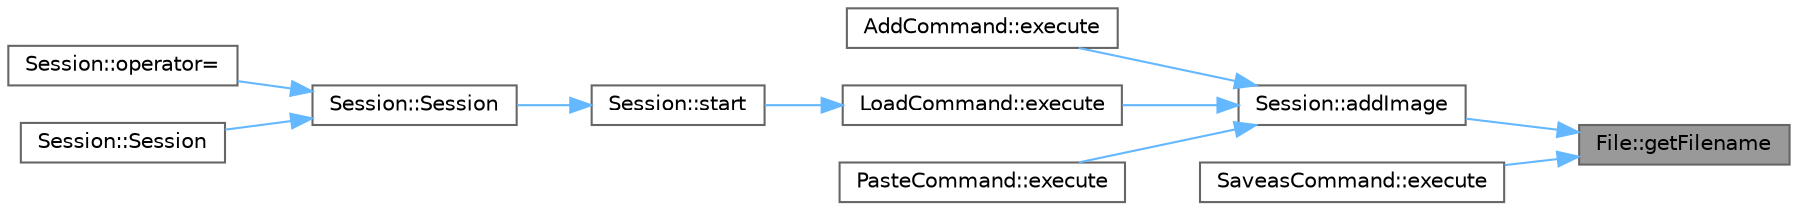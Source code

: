 digraph "File::getFilename"
{
 // INTERACTIVE_SVG=YES
 // LATEX_PDF_SIZE
  bgcolor="transparent";
  edge [fontname=Helvetica,fontsize=10,labelfontname=Helvetica,labelfontsize=10];
  node [fontname=Helvetica,fontsize=10,shape=box,height=0.2,width=0.4];
  rankdir="RL";
  Node1 [id="Node000001",label="File::getFilename",height=0.2,width=0.4,color="gray40", fillcolor="grey60", style="filled", fontcolor="black",tooltip="Returns the file's name."];
  Node1 -> Node2 [id="edge1_Node000001_Node000002",dir="back",color="steelblue1",style="solid",tooltip=" "];
  Node2 [id="Node000002",label="Session::addImage",height=0.2,width=0.4,color="grey40", fillcolor="white", style="filled",URL="$class_session.html#a82af643003535a0dbc5096a3c0a6515f",tooltip="Adds an image to the session."];
  Node2 -> Node3 [id="edge2_Node000002_Node000003",dir="back",color="steelblue1",style="solid",tooltip=" "];
  Node3 [id="Node000003",label="AddCommand::execute",height=0.2,width=0.4,color="grey40", fillcolor="white", style="filled",URL="$class_add_command.html#a60679f4845fb9b1f3442707f7ffc0913",tooltip="Executes the command on a session using input stream."];
  Node2 -> Node4 [id="edge3_Node000002_Node000004",dir="back",color="steelblue1",style="solid",tooltip=" "];
  Node4 [id="Node000004",label="LoadCommand::execute",height=0.2,width=0.4,color="grey40", fillcolor="white", style="filled",URL="$class_load_command.html#a5681107c5a99e4be45b3f00425aabd95",tooltip="Executes the command on a session using input stream."];
  Node4 -> Node5 [id="edge4_Node000004_Node000005",dir="back",color="steelblue1",style="solid",tooltip=" "];
  Node5 [id="Node000005",label="Session::start",height=0.2,width=0.4,color="grey40", fillcolor="white", style="filled",URL="$class_session.html#a47baf956cead0046fcbac45c572c70d3",tooltip="Starts a new session."];
  Node5 -> Node6 [id="edge5_Node000005_Node000006",dir="back",color="steelblue1",style="solid",tooltip=" "];
  Node6 [id="Node000006",label="Session::Session",height=0.2,width=0.4,color="grey40", fillcolor="white", style="filled",URL="$class_session.html#ad92ef09b872c9227e38a6efdd4d8a837",tooltip="Constructs a new session."];
  Node6 -> Node7 [id="edge6_Node000006_Node000007",dir="back",color="steelblue1",style="solid",tooltip=" "];
  Node7 [id="Node000007",label="Session::operator=",height=0.2,width=0.4,color="grey40", fillcolor="white", style="filled",URL="$class_session.html#a9b9df432bb38141e8b3c273a98ebfc44",tooltip=" "];
  Node6 -> Node8 [id="edge7_Node000006_Node000008",dir="back",color="steelblue1",style="solid",tooltip=" "];
  Node8 [id="Node000008",label="Session::Session",height=0.2,width=0.4,color="grey40", fillcolor="white", style="filled",URL="$class_session.html#ae7feb48f68be002e288bbab74b63afdb",tooltip="Sessions are not copyable."];
  Node2 -> Node9 [id="edge8_Node000002_Node000009",dir="back",color="steelblue1",style="solid",tooltip=" "];
  Node9 [id="Node000009",label="PasteCommand::execute",height=0.2,width=0.4,color="grey40", fillcolor="white", style="filled",URL="$class_paste_command.html#abfbbc1a44ca1ab87e50bcad0a0f2c2ff",tooltip="Executes the command on a session using input stream."];
  Node1 -> Node10 [id="edge9_Node000001_Node000010",dir="back",color="steelblue1",style="solid",tooltip=" "];
  Node10 [id="Node000010",label="SaveasCommand::execute",height=0.2,width=0.4,color="grey40", fillcolor="white", style="filled",URL="$class_saveas_command.html#a59af322151853d6e79a51ea29550ffd0",tooltip="Executes the command on a session using input stream."];
}

